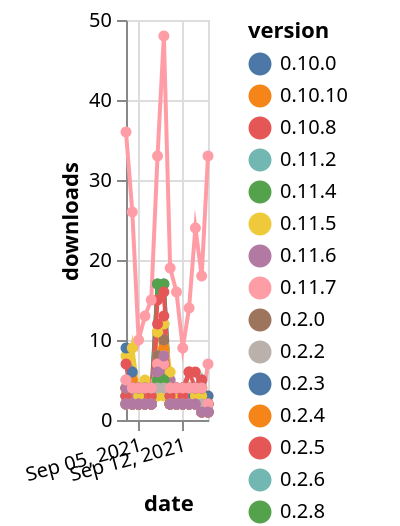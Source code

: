 {"$schema": "https://vega.github.io/schema/vega-lite/v5.json", "description": "A simple bar chart with embedded data.", "data": {"values": [{"date": "2021-09-03", "total": 3088, "delta": 2, "version": "0.2.0"}, {"date": "2021-09-04", "total": 3090, "delta": 2, "version": "0.2.0"}, {"date": "2021-09-05", "total": 3092, "delta": 2, "version": "0.2.0"}, {"date": "2021-09-06", "total": 3094, "delta": 2, "version": "0.2.0"}, {"date": "2021-09-07", "total": 3096, "delta": 2, "version": "0.2.0"}, {"date": "2021-09-08", "total": 3100, "delta": 4, "version": "0.2.0"}, {"date": "2021-09-09", "total": 3104, "delta": 4, "version": "0.2.0"}, {"date": "2021-09-10", "total": 3106, "delta": 2, "version": "0.2.0"}, {"date": "2021-09-11", "total": 3108, "delta": 2, "version": "0.2.0"}, {"date": "2021-09-12", "total": 3110, "delta": 2, "version": "0.2.0"}, {"date": "2021-09-13", "total": 3112, "delta": 2, "version": "0.2.0"}, {"date": "2021-09-14", "total": 3114, "delta": 2, "version": "0.2.0"}, {"date": "2021-09-15", "total": 3116, "delta": 2, "version": "0.2.0"}, {"date": "2021-09-16", "total": 3117, "delta": 1, "version": "0.2.0"}, {"date": "2021-09-03", "total": 4144, "delta": 8, "version": "0.20.0"}, {"date": "2021-09-04", "total": 4148, "delta": 4, "version": "0.20.0"}, {"date": "2021-09-05", "total": 4150, "delta": 2, "version": "0.20.0"}, {"date": "2021-09-06", "total": 4152, "delta": 2, "version": "0.20.0"}, {"date": "2021-09-07", "total": 4154, "delta": 2, "version": "0.20.0"}, {"date": "2021-09-08", "total": 4161, "delta": 7, "version": "0.20.0"}, {"date": "2021-09-09", "total": 4170, "delta": 9, "version": "0.20.0"}, {"date": "2021-09-10", "total": 4173, "delta": 3, "version": "0.20.0"}, {"date": "2021-09-11", "total": 4175, "delta": 2, "version": "0.20.0"}, {"date": "2021-09-12", "total": 4177, "delta": 2, "version": "0.20.0"}, {"date": "2021-09-13", "total": 4179, "delta": 2, "version": "0.20.0"}, {"date": "2021-09-14", "total": 4181, "delta": 2, "version": "0.20.0"}, {"date": "2021-09-15", "total": 4182, "delta": 1, "version": "0.20.0"}, {"date": "2021-09-16", "total": 4183, "delta": 1, "version": "0.20.0"}, {"date": "2021-09-03", "total": 946, "delta": 2, "version": "0.20.3"}, {"date": "2021-09-04", "total": 948, "delta": 2, "version": "0.20.3"}, {"date": "2021-09-05", "total": 950, "delta": 2, "version": "0.20.3"}, {"date": "2021-09-06", "total": 952, "delta": 2, "version": "0.20.3"}, {"date": "2021-09-07", "total": 954, "delta": 2, "version": "0.20.3"}, {"date": "2021-09-08", "total": 958, "delta": 4, "version": "0.20.3"}, {"date": "2021-09-09", "total": 964, "delta": 6, "version": "0.20.3"}, {"date": "2021-09-10", "total": 966, "delta": 2, "version": "0.20.3"}, {"date": "2021-09-11", "total": 968, "delta": 2, "version": "0.20.3"}, {"date": "2021-09-12", "total": 970, "delta": 2, "version": "0.20.3"}, {"date": "2021-09-13", "total": 972, "delta": 2, "version": "0.20.3"}, {"date": "2021-09-14", "total": 974, "delta": 2, "version": "0.20.3"}, {"date": "2021-09-15", "total": 975, "delta": 1, "version": "0.20.3"}, {"date": "2021-09-16", "total": 976, "delta": 1, "version": "0.20.3"}, {"date": "2021-09-03", "total": 5260, "delta": 4, "version": "0.4.0"}, {"date": "2021-09-04", "total": 5264, "delta": 4, "version": "0.4.0"}, {"date": "2021-09-05", "total": 5268, "delta": 4, "version": "0.4.0"}, {"date": "2021-09-06", "total": 5272, "delta": 4, "version": "0.4.0"}, {"date": "2021-09-07", "total": 5276, "delta": 4, "version": "0.4.0"}, {"date": "2021-09-08", "total": 5281, "delta": 5, "version": "0.4.0"}, {"date": "2021-09-09", "total": 5286, "delta": 5, "version": "0.4.0"}, {"date": "2021-09-10", "total": 5290, "delta": 4, "version": "0.4.0"}, {"date": "2021-09-11", "total": 5294, "delta": 4, "version": "0.4.0"}, {"date": "2021-09-12", "total": 5298, "delta": 4, "version": "0.4.0"}, {"date": "2021-09-13", "total": 5302, "delta": 4, "version": "0.4.0"}, {"date": "2021-09-14", "total": 5306, "delta": 4, "version": "0.4.0"}, {"date": "2021-09-15", "total": 5310, "delta": 4, "version": "0.4.0"}, {"date": "2021-09-16", "total": 5312, "delta": 2, "version": "0.4.0"}, {"date": "2021-09-03", "total": 3954, "delta": 2, "version": "0.2.3"}, {"date": "2021-09-04", "total": 3956, "delta": 2, "version": "0.2.3"}, {"date": "2021-09-05", "total": 3958, "delta": 2, "version": "0.2.3"}, {"date": "2021-09-06", "total": 3960, "delta": 2, "version": "0.2.3"}, {"date": "2021-09-07", "total": 3962, "delta": 2, "version": "0.2.3"}, {"date": "2021-09-08", "total": 3967, "delta": 5, "version": "0.2.3"}, {"date": "2021-09-09", "total": 3972, "delta": 5, "version": "0.2.3"}, {"date": "2021-09-10", "total": 3974, "delta": 2, "version": "0.2.3"}, {"date": "2021-09-11", "total": 3976, "delta": 2, "version": "0.2.3"}, {"date": "2021-09-12", "total": 3978, "delta": 2, "version": "0.2.3"}, {"date": "2021-09-13", "total": 3980, "delta": 2, "version": "0.2.3"}, {"date": "2021-09-14", "total": 3982, "delta": 2, "version": "0.2.3"}, {"date": "2021-09-15", "total": 3984, "delta": 2, "version": "0.2.3"}, {"date": "2021-09-16", "total": 3985, "delta": 1, "version": "0.2.3"}, {"date": "2021-09-03", "total": 2808, "delta": 3, "version": "0.11.6"}, {"date": "2021-09-04", "total": 2811, "delta": 3, "version": "0.11.6"}, {"date": "2021-09-05", "total": 2813, "delta": 2, "version": "0.11.6"}, {"date": "2021-09-06", "total": 2815, "delta": 2, "version": "0.11.6"}, {"date": "2021-09-07", "total": 2817, "delta": 2, "version": "0.11.6"}, {"date": "2021-09-08", "total": 2823, "delta": 6, "version": "0.11.6"}, {"date": "2021-09-09", "total": 2828, "delta": 5, "version": "0.11.6"}, {"date": "2021-09-10", "total": 2833, "delta": 5, "version": "0.11.6"}, {"date": "2021-09-11", "total": 2835, "delta": 2, "version": "0.11.6"}, {"date": "2021-09-12", "total": 2837, "delta": 2, "version": "0.11.6"}, {"date": "2021-09-13", "total": 2839, "delta": 2, "version": "0.11.6"}, {"date": "2021-09-14", "total": 2843, "delta": 4, "version": "0.11.6"}, {"date": "2021-09-15", "total": 2845, "delta": 2, "version": "0.11.6"}, {"date": "2021-09-16", "total": 2846, "delta": 1, "version": "0.11.6"}, {"date": "2021-09-03", "total": 1586, "delta": 4, "version": "0.30.8"}, {"date": "2021-09-04", "total": 1591, "delta": 5, "version": "0.30.8"}, {"date": "2021-09-05", "total": 1594, "delta": 3, "version": "0.30.8"}, {"date": "2021-09-06", "total": 1598, "delta": 4, "version": "0.30.8"}, {"date": "2021-09-07", "total": 1601, "delta": 3, "version": "0.30.8"}, {"date": "2021-09-08", "total": 1612, "delta": 11, "version": "0.30.8"}, {"date": "2021-09-09", "total": 1621, "delta": 9, "version": "0.30.8"}, {"date": "2021-09-10", "total": 1625, "delta": 4, "version": "0.30.8"}, {"date": "2021-09-11", "total": 1628, "delta": 3, "version": "0.30.8"}, {"date": "2021-09-12", "total": 1631, "delta": 3, "version": "0.30.8"}, {"date": "2021-09-13", "total": 1633, "delta": 2, "version": "0.30.8"}, {"date": "2021-09-14", "total": 1636, "delta": 3, "version": "0.30.8"}, {"date": "2021-09-15", "total": 1639, "delta": 3, "version": "0.30.8"}, {"date": "2021-09-16", "total": 1642, "delta": 3, "version": "0.30.8"}, {"date": "2021-09-03", "total": 3193, "delta": 2, "version": "0.11.4"}, {"date": "2021-09-04", "total": 3195, "delta": 2, "version": "0.11.4"}, {"date": "2021-09-05", "total": 3197, "delta": 2, "version": "0.11.4"}, {"date": "2021-09-06", "total": 3199, "delta": 2, "version": "0.11.4"}, {"date": "2021-09-07", "total": 3201, "delta": 2, "version": "0.11.4"}, {"date": "2021-09-08", "total": 3206, "delta": 5, "version": "0.11.4"}, {"date": "2021-09-09", "total": 3211, "delta": 5, "version": "0.11.4"}, {"date": "2021-09-10", "total": 3213, "delta": 2, "version": "0.11.4"}, {"date": "2021-09-11", "total": 3215, "delta": 2, "version": "0.11.4"}, {"date": "2021-09-12", "total": 3217, "delta": 2, "version": "0.11.4"}, {"date": "2021-09-13", "total": 3219, "delta": 2, "version": "0.11.4"}, {"date": "2021-09-14", "total": 3221, "delta": 2, "version": "0.11.4"}, {"date": "2021-09-15", "total": 3223, "delta": 2, "version": "0.11.4"}, {"date": "2021-09-16", "total": 3224, "delta": 1, "version": "0.11.4"}, {"date": "2021-09-03", "total": 3620, "delta": 2, "version": "0.2.4"}, {"date": "2021-09-04", "total": 3622, "delta": 2, "version": "0.2.4"}, {"date": "2021-09-05", "total": 3624, "delta": 2, "version": "0.2.4"}, {"date": "2021-09-06", "total": 3626, "delta": 2, "version": "0.2.4"}, {"date": "2021-09-07", "total": 3628, "delta": 2, "version": "0.2.4"}, {"date": "2021-09-08", "total": 3633, "delta": 5, "version": "0.2.4"}, {"date": "2021-09-09", "total": 3638, "delta": 5, "version": "0.2.4"}, {"date": "2021-09-10", "total": 3640, "delta": 2, "version": "0.2.4"}, {"date": "2021-09-11", "total": 3642, "delta": 2, "version": "0.2.4"}, {"date": "2021-09-12", "total": 3644, "delta": 2, "version": "0.2.4"}, {"date": "2021-09-13", "total": 3646, "delta": 2, "version": "0.2.4"}, {"date": "2021-09-14", "total": 3648, "delta": 2, "version": "0.2.4"}, {"date": "2021-09-15", "total": 3650, "delta": 2, "version": "0.2.4"}, {"date": "2021-09-16", "total": 3651, "delta": 1, "version": "0.2.4"}, {"date": "2021-09-03", "total": 988, "delta": 2, "version": "0.30.2"}, {"date": "2021-09-04", "total": 990, "delta": 2, "version": "0.30.2"}, {"date": "2021-09-05", "total": 992, "delta": 2, "version": "0.30.2"}, {"date": "2021-09-06", "total": 994, "delta": 2, "version": "0.30.2"}, {"date": "2021-09-07", "total": 996, "delta": 2, "version": "0.30.2"}, {"date": "2021-09-08", "total": 1004, "delta": 8, "version": "0.30.2"}, {"date": "2021-09-09", "total": 1010, "delta": 6, "version": "0.30.2"}, {"date": "2021-09-10", "total": 1013, "delta": 3, "version": "0.30.2"}, {"date": "2021-09-11", "total": 1015, "delta": 2, "version": "0.30.2"}, {"date": "2021-09-12", "total": 1018, "delta": 3, "version": "0.30.2"}, {"date": "2021-09-13", "total": 1020, "delta": 2, "version": "0.30.2"}, {"date": "2021-09-14", "total": 1022, "delta": 2, "version": "0.30.2"}, {"date": "2021-09-15", "total": 1024, "delta": 2, "version": "0.30.2"}, {"date": "2021-09-16", "total": 1025, "delta": 1, "version": "0.30.2"}, {"date": "2021-09-03", "total": 1841, "delta": 3, "version": "0.30.4"}, {"date": "2021-09-04", "total": 1843, "delta": 2, "version": "0.30.4"}, {"date": "2021-09-05", "total": 1846, "delta": 3, "version": "0.30.4"}, {"date": "2021-09-06", "total": 1850, "delta": 4, "version": "0.30.4"}, {"date": "2021-09-07", "total": 1853, "delta": 3, "version": "0.30.4"}, {"date": "2021-09-08", "total": 1861, "delta": 8, "version": "0.30.4"}, {"date": "2021-09-09", "total": 1869, "delta": 8, "version": "0.30.4"}, {"date": "2021-09-10", "total": 1871, "delta": 2, "version": "0.30.4"}, {"date": "2021-09-11", "total": 1873, "delta": 2, "version": "0.30.4"}, {"date": "2021-09-12", "total": 1875, "delta": 2, "version": "0.30.4"}, {"date": "2021-09-13", "total": 1877, "delta": 2, "version": "0.30.4"}, {"date": "2021-09-14", "total": 1879, "delta": 2, "version": "0.30.4"}, {"date": "2021-09-15", "total": 1881, "delta": 2, "version": "0.30.4"}, {"date": "2021-09-16", "total": 1882, "delta": 1, "version": "0.30.4"}, {"date": "2021-09-03", "total": 3824, "delta": 3, "version": "0.11.7"}, {"date": "2021-09-04", "total": 3828, "delta": 4, "version": "0.11.7"}, {"date": "2021-09-05", "total": 3830, "delta": 2, "version": "0.11.7"}, {"date": "2021-09-06", "total": 3832, "delta": 2, "version": "0.11.7"}, {"date": "2021-09-07", "total": 3835, "delta": 3, "version": "0.11.7"}, {"date": "2021-09-08", "total": 3842, "delta": 7, "version": "0.11.7"}, {"date": "2021-09-09", "total": 3850, "delta": 8, "version": "0.11.7"}, {"date": "2021-09-10", "total": 3854, "delta": 4, "version": "0.11.7"}, {"date": "2021-09-11", "total": 3857, "delta": 3, "version": "0.11.7"}, {"date": "2021-09-12", "total": 3859, "delta": 2, "version": "0.11.7"}, {"date": "2021-09-13", "total": 3861, "delta": 2, "version": "0.11.7"}, {"date": "2021-09-14", "total": 3865, "delta": 4, "version": "0.11.7"}, {"date": "2021-09-15", "total": 3867, "delta": 2, "version": "0.11.7"}, {"date": "2021-09-16", "total": 3874, "delta": 7, "version": "0.11.7"}, {"date": "2021-09-03", "total": 5099, "delta": 4, "version": "0.4.2"}, {"date": "2021-09-04", "total": 5103, "delta": 4, "version": "0.4.2"}, {"date": "2021-09-05", "total": 5107, "delta": 4, "version": "0.4.2"}, {"date": "2021-09-06", "total": 5111, "delta": 4, "version": "0.4.2"}, {"date": "2021-09-07", "total": 5115, "delta": 4, "version": "0.4.2"}, {"date": "2021-09-08", "total": 5120, "delta": 5, "version": "0.4.2"}, {"date": "2021-09-09", "total": 5125, "delta": 5, "version": "0.4.2"}, {"date": "2021-09-10", "total": 5129, "delta": 4, "version": "0.4.2"}, {"date": "2021-09-11", "total": 5133, "delta": 4, "version": "0.4.2"}, {"date": "2021-09-12", "total": 5137, "delta": 4, "version": "0.4.2"}, {"date": "2021-09-13", "total": 5141, "delta": 4, "version": "0.4.2"}, {"date": "2021-09-14", "total": 5145, "delta": 4, "version": "0.4.2"}, {"date": "2021-09-15", "total": 5149, "delta": 4, "version": "0.4.2"}, {"date": "2021-09-16", "total": 5151, "delta": 2, "version": "0.4.2"}, {"date": "2021-09-03", "total": 4041, "delta": 2, "version": "0.2.6"}, {"date": "2021-09-04", "total": 4043, "delta": 2, "version": "0.2.6"}, {"date": "2021-09-05", "total": 4045, "delta": 2, "version": "0.2.6"}, {"date": "2021-09-06", "total": 4047, "delta": 2, "version": "0.2.6"}, {"date": "2021-09-07", "total": 4049, "delta": 2, "version": "0.2.6"}, {"date": "2021-09-08", "total": 4054, "delta": 5, "version": "0.2.6"}, {"date": "2021-09-09", "total": 4059, "delta": 5, "version": "0.2.6"}, {"date": "2021-09-10", "total": 4061, "delta": 2, "version": "0.2.6"}, {"date": "2021-09-11", "total": 4063, "delta": 2, "version": "0.2.6"}, {"date": "2021-09-12", "total": 4065, "delta": 2, "version": "0.2.6"}, {"date": "2021-09-13", "total": 4067, "delta": 2, "version": "0.2.6"}, {"date": "2021-09-14", "total": 4069, "delta": 2, "version": "0.2.6"}, {"date": "2021-09-15", "total": 4071, "delta": 2, "version": "0.2.6"}, {"date": "2021-09-16", "total": 4072, "delta": 1, "version": "0.2.6"}, {"date": "2021-09-03", "total": 4790, "delta": 2, "version": "0.6.6a"}, {"date": "2021-09-04", "total": 4792, "delta": 2, "version": "0.6.6a"}, {"date": "2021-09-05", "total": 4794, "delta": 2, "version": "0.6.6a"}, {"date": "2021-09-06", "total": 4796, "delta": 2, "version": "0.6.6a"}, {"date": "2021-09-07", "total": 4798, "delta": 2, "version": "0.6.6a"}, {"date": "2021-09-08", "total": 4802, "delta": 4, "version": "0.6.6a"}, {"date": "2021-09-09", "total": 4807, "delta": 5, "version": "0.6.6a"}, {"date": "2021-09-10", "total": 4809, "delta": 2, "version": "0.6.6a"}, {"date": "2021-09-11", "total": 4811, "delta": 2, "version": "0.6.6a"}, {"date": "2021-09-12", "total": 4813, "delta": 2, "version": "0.6.6a"}, {"date": "2021-09-13", "total": 4815, "delta": 2, "version": "0.6.6a"}, {"date": "2021-09-14", "total": 4817, "delta": 2, "version": "0.6.6a"}, {"date": "2021-09-15", "total": 4818, "delta": 1, "version": "0.6.6a"}, {"date": "2021-09-16", "total": 4819, "delta": 1, "version": "0.6.6a"}, {"date": "2021-09-03", "total": 3038, "delta": 2, "version": "0.3.2"}, {"date": "2021-09-04", "total": 3040, "delta": 2, "version": "0.3.2"}, {"date": "2021-09-05", "total": 3042, "delta": 2, "version": "0.3.2"}, {"date": "2021-09-06", "total": 3044, "delta": 2, "version": "0.3.2"}, {"date": "2021-09-07", "total": 3046, "delta": 2, "version": "0.3.2"}, {"date": "2021-09-08", "total": 3049, "delta": 3, "version": "0.3.2"}, {"date": "2021-09-09", "total": 3052, "delta": 3, "version": "0.3.2"}, {"date": "2021-09-10", "total": 3054, "delta": 2, "version": "0.3.2"}, {"date": "2021-09-11", "total": 3056, "delta": 2, "version": "0.3.2"}, {"date": "2021-09-12", "total": 3058, "delta": 2, "version": "0.3.2"}, {"date": "2021-09-13", "total": 3060, "delta": 2, "version": "0.3.2"}, {"date": "2021-09-14", "total": 3062, "delta": 2, "version": "0.3.2"}, {"date": "2021-09-15", "total": 3064, "delta": 2, "version": "0.3.2"}, {"date": "2021-09-16", "total": 3065, "delta": 1, "version": "0.3.2"}, {"date": "2021-09-03", "total": 1386, "delta": 9, "version": "0.30.6"}, {"date": "2021-09-04", "total": 1392, "delta": 6, "version": "0.30.6"}, {"date": "2021-09-05", "total": 1395, "delta": 3, "version": "0.30.6"}, {"date": "2021-09-06", "total": 1398, "delta": 3, "version": "0.30.6"}, {"date": "2021-09-07", "total": 1401, "delta": 3, "version": "0.30.6"}, {"date": "2021-09-08", "total": 1418, "delta": 17, "version": "0.30.6"}, {"date": "2021-09-09", "total": 1435, "delta": 17, "version": "0.30.6"}, {"date": "2021-09-10", "total": 1438, "delta": 3, "version": "0.30.6"}, {"date": "2021-09-11", "total": 1441, "delta": 3, "version": "0.30.6"}, {"date": "2021-09-12", "total": 1444, "delta": 3, "version": "0.30.6"}, {"date": "2021-09-13", "total": 1447, "delta": 3, "version": "0.30.6"}, {"date": "2021-09-14", "total": 1450, "delta": 3, "version": "0.30.6"}, {"date": "2021-09-15", "total": 1453, "delta": 3, "version": "0.30.6"}, {"date": "2021-09-16", "total": 1456, "delta": 3, "version": "0.30.6"}, {"date": "2021-09-03", "total": 4562, "delta": 2, "version": "0.11.2"}, {"date": "2021-09-04", "total": 4564, "delta": 2, "version": "0.11.2"}, {"date": "2021-09-05", "total": 4566, "delta": 2, "version": "0.11.2"}, {"date": "2021-09-06", "total": 4568, "delta": 2, "version": "0.11.2"}, {"date": "2021-09-07", "total": 4570, "delta": 2, "version": "0.11.2"}, {"date": "2021-09-08", "total": 4575, "delta": 5, "version": "0.11.2"}, {"date": "2021-09-09", "total": 4580, "delta": 5, "version": "0.11.2"}, {"date": "2021-09-10", "total": 4582, "delta": 2, "version": "0.11.2"}, {"date": "2021-09-11", "total": 4584, "delta": 2, "version": "0.11.2"}, {"date": "2021-09-12", "total": 4586, "delta": 2, "version": "0.11.2"}, {"date": "2021-09-13", "total": 4588, "delta": 2, "version": "0.11.2"}, {"date": "2021-09-14", "total": 4590, "delta": 2, "version": "0.11.2"}, {"date": "2021-09-15", "total": 4592, "delta": 2, "version": "0.11.2"}, {"date": "2021-09-16", "total": 4593, "delta": 1, "version": "0.11.2"}, {"date": "2021-09-03", "total": 30547, "delta": 3, "version": "0.10.0"}, {"date": "2021-09-04", "total": 30549, "delta": 2, "version": "0.10.0"}, {"date": "2021-09-05", "total": 30551, "delta": 2, "version": "0.10.0"}, {"date": "2021-09-06", "total": 30553, "delta": 2, "version": "0.10.0"}, {"date": "2021-09-07", "total": 30555, "delta": 2, "version": "0.10.0"}, {"date": "2021-09-08", "total": 30561, "delta": 6, "version": "0.10.0"}, {"date": "2021-09-09", "total": 30573, "delta": 12, "version": "0.10.0"}, {"date": "2021-09-10", "total": 30576, "delta": 3, "version": "0.10.0"}, {"date": "2021-09-11", "total": 30579, "delta": 3, "version": "0.10.0"}, {"date": "2021-09-12", "total": 30582, "delta": 3, "version": "0.10.0"}, {"date": "2021-09-13", "total": 30585, "delta": 3, "version": "0.10.0"}, {"date": "2021-09-14", "total": 30589, "delta": 4, "version": "0.10.0"}, {"date": "2021-09-15", "total": 30594, "delta": 5, "version": "0.10.0"}, {"date": "2021-09-16", "total": 30596, "delta": 2, "version": "0.10.0"}, {"date": "2021-09-03", "total": 4609, "delta": 2, "version": "0.3.0"}, {"date": "2021-09-04", "total": 4611, "delta": 2, "version": "0.3.0"}, {"date": "2021-09-05", "total": 4613, "delta": 2, "version": "0.3.0"}, {"date": "2021-09-06", "total": 4615, "delta": 2, "version": "0.3.0"}, {"date": "2021-09-07", "total": 4617, "delta": 2, "version": "0.3.0"}, {"date": "2021-09-08", "total": 4622, "delta": 5, "version": "0.3.0"}, {"date": "2021-09-09", "total": 4627, "delta": 5, "version": "0.3.0"}, {"date": "2021-09-10", "total": 4629, "delta": 2, "version": "0.3.0"}, {"date": "2021-09-11", "total": 4631, "delta": 2, "version": "0.3.0"}, {"date": "2021-09-12", "total": 4633, "delta": 2, "version": "0.3.0"}, {"date": "2021-09-13", "total": 4635, "delta": 2, "version": "0.3.0"}, {"date": "2021-09-14", "total": 4637, "delta": 2, "version": "0.3.0"}, {"date": "2021-09-15", "total": 4639, "delta": 2, "version": "0.3.0"}, {"date": "2021-09-16", "total": 4640, "delta": 1, "version": "0.3.0"}, {"date": "2021-09-03", "total": 5025, "delta": 2, "version": "0.5.3"}, {"date": "2021-09-04", "total": 5027, "delta": 2, "version": "0.5.3"}, {"date": "2021-09-05", "total": 5029, "delta": 2, "version": "0.5.3"}, {"date": "2021-09-06", "total": 5031, "delta": 2, "version": "0.5.3"}, {"date": "2021-09-07", "total": 5033, "delta": 2, "version": "0.5.3"}, {"date": "2021-09-08", "total": 5038, "delta": 5, "version": "0.5.3"}, {"date": "2021-09-09", "total": 5043, "delta": 5, "version": "0.5.3"}, {"date": "2021-09-10", "total": 5045, "delta": 2, "version": "0.5.3"}, {"date": "2021-09-11", "total": 5047, "delta": 2, "version": "0.5.3"}, {"date": "2021-09-12", "total": 5049, "delta": 2, "version": "0.5.3"}, {"date": "2021-09-13", "total": 5051, "delta": 2, "version": "0.5.3"}, {"date": "2021-09-14", "total": 5053, "delta": 2, "version": "0.5.3"}, {"date": "2021-09-15", "total": 5055, "delta": 2, "version": "0.5.3"}, {"date": "2021-09-16", "total": 5056, "delta": 1, "version": "0.5.3"}, {"date": "2021-09-03", "total": 4244, "delta": 2, "version": "0.2.8"}, {"date": "2021-09-04", "total": 4246, "delta": 2, "version": "0.2.8"}, {"date": "2021-09-05", "total": 4248, "delta": 2, "version": "0.2.8"}, {"date": "2021-09-06", "total": 4250, "delta": 2, "version": "0.2.8"}, {"date": "2021-09-07", "total": 4252, "delta": 2, "version": "0.2.8"}, {"date": "2021-09-08", "total": 4257, "delta": 5, "version": "0.2.8"}, {"date": "2021-09-09", "total": 4262, "delta": 5, "version": "0.2.8"}, {"date": "2021-09-10", "total": 4264, "delta": 2, "version": "0.2.8"}, {"date": "2021-09-11", "total": 4266, "delta": 2, "version": "0.2.8"}, {"date": "2021-09-12", "total": 4268, "delta": 2, "version": "0.2.8"}, {"date": "2021-09-13", "total": 4270, "delta": 2, "version": "0.2.8"}, {"date": "2021-09-14", "total": 4272, "delta": 2, "version": "0.2.8"}, {"date": "2021-09-15", "total": 4274, "delta": 2, "version": "0.2.8"}, {"date": "2021-09-16", "total": 4275, "delta": 1, "version": "0.2.8"}, {"date": "2021-09-03", "total": 1408, "delta": 2, "version": "0.30.1"}, {"date": "2021-09-04", "total": 1411, "delta": 3, "version": "0.30.1"}, {"date": "2021-09-05", "total": 1413, "delta": 2, "version": "0.30.1"}, {"date": "2021-09-06", "total": 1416, "delta": 3, "version": "0.30.1"}, {"date": "2021-09-07", "total": 1419, "delta": 3, "version": "0.30.1"}, {"date": "2021-09-08", "total": 1425, "delta": 6, "version": "0.30.1"}, {"date": "2021-09-09", "total": 1431, "delta": 6, "version": "0.30.1"}, {"date": "2021-09-10", "total": 1433, "delta": 2, "version": "0.30.1"}, {"date": "2021-09-11", "total": 1435, "delta": 2, "version": "0.30.1"}, {"date": "2021-09-12", "total": 1437, "delta": 2, "version": "0.30.1"}, {"date": "2021-09-13", "total": 1439, "delta": 2, "version": "0.30.1"}, {"date": "2021-09-14", "total": 1441, "delta": 2, "version": "0.30.1"}, {"date": "2021-09-15", "total": 1443, "delta": 2, "version": "0.30.1"}, {"date": "2021-09-16", "total": 1444, "delta": 1, "version": "0.30.1"}, {"date": "2021-09-03", "total": 4783, "delta": 2, "version": "0.8.0"}, {"date": "2021-09-04", "total": 4785, "delta": 2, "version": "0.8.0"}, {"date": "2021-09-05", "total": 4787, "delta": 2, "version": "0.8.0"}, {"date": "2021-09-06", "total": 4789, "delta": 2, "version": "0.8.0"}, {"date": "2021-09-07", "total": 4791, "delta": 2, "version": "0.8.0"}, {"date": "2021-09-08", "total": 4796, "delta": 5, "version": "0.8.0"}, {"date": "2021-09-09", "total": 4801, "delta": 5, "version": "0.8.0"}, {"date": "2021-09-10", "total": 4803, "delta": 2, "version": "0.8.0"}, {"date": "2021-09-11", "total": 4805, "delta": 2, "version": "0.8.0"}, {"date": "2021-09-12", "total": 4807, "delta": 2, "version": "0.8.0"}, {"date": "2021-09-13", "total": 4809, "delta": 2, "version": "0.8.0"}, {"date": "2021-09-14", "total": 4811, "delta": 2, "version": "0.8.0"}, {"date": "2021-09-15", "total": 4813, "delta": 2, "version": "0.8.0"}, {"date": "2021-09-16", "total": 4814, "delta": 1, "version": "0.8.0"}, {"date": "2021-09-03", "total": 1041, "delta": 2, "version": "0.20.6"}, {"date": "2021-09-04", "total": 1043, "delta": 2, "version": "0.20.6"}, {"date": "2021-09-05", "total": 1045, "delta": 2, "version": "0.20.6"}, {"date": "2021-09-06", "total": 1047, "delta": 2, "version": "0.20.6"}, {"date": "2021-09-07", "total": 1049, "delta": 2, "version": "0.20.6"}, {"date": "2021-09-08", "total": 1054, "delta": 5, "version": "0.20.6"}, {"date": "2021-09-09", "total": 1061, "delta": 7, "version": "0.20.6"}, {"date": "2021-09-10", "total": 1063, "delta": 2, "version": "0.20.6"}, {"date": "2021-09-11", "total": 1065, "delta": 2, "version": "0.20.6"}, {"date": "2021-09-12", "total": 1067, "delta": 2, "version": "0.20.6"}, {"date": "2021-09-13", "total": 1069, "delta": 2, "version": "0.20.6"}, {"date": "2021-09-14", "total": 1071, "delta": 2, "version": "0.20.6"}, {"date": "2021-09-15", "total": 1072, "delta": 1, "version": "0.20.6"}, {"date": "2021-09-16", "total": 1073, "delta": 1, "version": "0.20.6"}, {"date": "2021-09-03", "total": 1192, "delta": 2, "version": "0.20.7"}, {"date": "2021-09-04", "total": 1194, "delta": 2, "version": "0.20.7"}, {"date": "2021-09-05", "total": 1196, "delta": 2, "version": "0.20.7"}, {"date": "2021-09-06", "total": 1198, "delta": 2, "version": "0.20.7"}, {"date": "2021-09-07", "total": 1200, "delta": 2, "version": "0.20.7"}, {"date": "2021-09-08", "total": 1205, "delta": 5, "version": "0.20.7"}, {"date": "2021-09-09", "total": 1212, "delta": 7, "version": "0.20.7"}, {"date": "2021-09-10", "total": 1214, "delta": 2, "version": "0.20.7"}, {"date": "2021-09-11", "total": 1216, "delta": 2, "version": "0.20.7"}, {"date": "2021-09-12", "total": 1218, "delta": 2, "version": "0.20.7"}, {"date": "2021-09-13", "total": 1220, "delta": 2, "version": "0.20.7"}, {"date": "2021-09-14", "total": 1222, "delta": 2, "version": "0.20.7"}, {"date": "2021-09-15", "total": 1223, "delta": 1, "version": "0.20.7"}, {"date": "2021-09-16", "total": 1224, "delta": 1, "version": "0.20.7"}, {"date": "2021-09-03", "total": 2482, "delta": 5, "version": "0.20.9"}, {"date": "2021-09-04", "total": 2484, "delta": 2, "version": "0.20.9"}, {"date": "2021-09-05", "total": 2486, "delta": 2, "version": "0.20.9"}, {"date": "2021-09-06", "total": 2488, "delta": 2, "version": "0.20.9"}, {"date": "2021-09-07", "total": 2490, "delta": 2, "version": "0.20.9"}, {"date": "2021-09-08", "total": 2495, "delta": 5, "version": "0.20.9"}, {"date": "2021-09-09", "total": 2502, "delta": 7, "version": "0.20.9"}, {"date": "2021-09-10", "total": 2504, "delta": 2, "version": "0.20.9"}, {"date": "2021-09-11", "total": 2506, "delta": 2, "version": "0.20.9"}, {"date": "2021-09-12", "total": 2508, "delta": 2, "version": "0.20.9"}, {"date": "2021-09-13", "total": 2510, "delta": 2, "version": "0.20.9"}, {"date": "2021-09-14", "total": 2512, "delta": 2, "version": "0.20.9"}, {"date": "2021-09-15", "total": 2517, "delta": 5, "version": "0.20.9"}, {"date": "2021-09-16", "total": 2518, "delta": 1, "version": "0.20.9"}, {"date": "2021-09-03", "total": 13415, "delta": 2, "version": "0.8.4"}, {"date": "2021-09-04", "total": 13417, "delta": 2, "version": "0.8.4"}, {"date": "2021-09-05", "total": 13419, "delta": 2, "version": "0.8.4"}, {"date": "2021-09-06", "total": 13421, "delta": 2, "version": "0.8.4"}, {"date": "2021-09-07", "total": 13423, "delta": 2, "version": "0.8.4"}, {"date": "2021-09-08", "total": 13440, "delta": 17, "version": "0.8.4"}, {"date": "2021-09-09", "total": 13457, "delta": 17, "version": "0.8.4"}, {"date": "2021-09-10", "total": 13459, "delta": 2, "version": "0.8.4"}, {"date": "2021-09-11", "total": 13462, "delta": 3, "version": "0.8.4"}, {"date": "2021-09-12", "total": 13464, "delta": 2, "version": "0.8.4"}, {"date": "2021-09-13", "total": 13466, "delta": 2, "version": "0.8.4"}, {"date": "2021-09-14", "total": 13470, "delta": 4, "version": "0.8.4"}, {"date": "2021-09-15", "total": 13472, "delta": 2, "version": "0.8.4"}, {"date": "2021-09-16", "total": 13474, "delta": 2, "version": "0.8.4"}, {"date": "2021-09-03", "total": 6210, "delta": 2, "version": "0.5.5"}, {"date": "2021-09-04", "total": 6212, "delta": 2, "version": "0.5.5"}, {"date": "2021-09-05", "total": 6214, "delta": 2, "version": "0.5.5"}, {"date": "2021-09-06", "total": 6216, "delta": 2, "version": "0.5.5"}, {"date": "2021-09-07", "total": 6218, "delta": 2, "version": "0.5.5"}, {"date": "2021-09-08", "total": 6223, "delta": 5, "version": "0.5.5"}, {"date": "2021-09-09", "total": 6228, "delta": 5, "version": "0.5.5"}, {"date": "2021-09-10", "total": 6230, "delta": 2, "version": "0.5.5"}, {"date": "2021-09-11", "total": 6232, "delta": 2, "version": "0.5.5"}, {"date": "2021-09-12", "total": 6234, "delta": 2, "version": "0.5.5"}, {"date": "2021-09-13", "total": 6236, "delta": 2, "version": "0.5.5"}, {"date": "2021-09-14", "total": 6238, "delta": 2, "version": "0.5.5"}, {"date": "2021-09-15", "total": 6240, "delta": 2, "version": "0.5.5"}, {"date": "2021-09-16", "total": 6241, "delta": 1, "version": "0.5.5"}, {"date": "2021-09-03", "total": 1916, "delta": 2, "version": "0.20.4"}, {"date": "2021-09-04", "total": 1918, "delta": 2, "version": "0.20.4"}, {"date": "2021-09-05", "total": 1920, "delta": 2, "version": "0.20.4"}, {"date": "2021-09-06", "total": 1922, "delta": 2, "version": "0.20.4"}, {"date": "2021-09-07", "total": 1924, "delta": 2, "version": "0.20.4"}, {"date": "2021-09-08", "total": 1932, "delta": 8, "version": "0.20.4"}, {"date": "2021-09-09", "total": 1942, "delta": 10, "version": "0.20.4"}, {"date": "2021-09-10", "total": 1944, "delta": 2, "version": "0.20.4"}, {"date": "2021-09-11", "total": 1946, "delta": 2, "version": "0.20.4"}, {"date": "2021-09-12", "total": 1948, "delta": 2, "version": "0.20.4"}, {"date": "2021-09-13", "total": 1950, "delta": 2, "version": "0.20.4"}, {"date": "2021-09-14", "total": 1952, "delta": 2, "version": "0.20.4"}, {"date": "2021-09-15", "total": 1953, "delta": 1, "version": "0.20.4"}, {"date": "2021-09-16", "total": 1954, "delta": 1, "version": "0.20.4"}, {"date": "2021-09-03", "total": 2664, "delta": 2, "version": "0.10.10"}, {"date": "2021-09-04", "total": 2666, "delta": 2, "version": "0.10.10"}, {"date": "2021-09-05", "total": 2668, "delta": 2, "version": "0.10.10"}, {"date": "2021-09-06", "total": 2670, "delta": 2, "version": "0.10.10"}, {"date": "2021-09-07", "total": 2672, "delta": 2, "version": "0.10.10"}, {"date": "2021-09-08", "total": 2677, "delta": 5, "version": "0.10.10"}, {"date": "2021-09-09", "total": 2682, "delta": 5, "version": "0.10.10"}, {"date": "2021-09-10", "total": 2684, "delta": 2, "version": "0.10.10"}, {"date": "2021-09-11", "total": 2686, "delta": 2, "version": "0.10.10"}, {"date": "2021-09-12", "total": 2688, "delta": 2, "version": "0.10.10"}, {"date": "2021-09-13", "total": 2690, "delta": 2, "version": "0.10.10"}, {"date": "2021-09-14", "total": 2692, "delta": 2, "version": "0.10.10"}, {"date": "2021-09-15", "total": 2694, "delta": 2, "version": "0.10.10"}, {"date": "2021-09-16", "total": 2695, "delta": 1, "version": "0.10.10"}, {"date": "2021-09-03", "total": 3754, "delta": 2, "version": "0.6.5"}, {"date": "2021-09-04", "total": 3756, "delta": 2, "version": "0.6.5"}, {"date": "2021-09-05", "total": 3758, "delta": 2, "version": "0.6.5"}, {"date": "2021-09-06", "total": 3760, "delta": 2, "version": "0.6.5"}, {"date": "2021-09-07", "total": 3762, "delta": 2, "version": "0.6.5"}, {"date": "2021-09-08", "total": 3767, "delta": 5, "version": "0.6.5"}, {"date": "2021-09-09", "total": 3772, "delta": 5, "version": "0.6.5"}, {"date": "2021-09-10", "total": 3774, "delta": 2, "version": "0.6.5"}, {"date": "2021-09-11", "total": 3776, "delta": 2, "version": "0.6.5"}, {"date": "2021-09-12", "total": 3778, "delta": 2, "version": "0.6.5"}, {"date": "2021-09-13", "total": 3780, "delta": 2, "version": "0.6.5"}, {"date": "2021-09-14", "total": 3782, "delta": 2, "version": "0.6.5"}, {"date": "2021-09-15", "total": 3784, "delta": 2, "version": "0.6.5"}, {"date": "2021-09-16", "total": 3785, "delta": 1, "version": "0.6.5"}, {"date": "2021-09-03", "total": 1011, "delta": 2, "version": "0.20.8"}, {"date": "2021-09-04", "total": 1013, "delta": 2, "version": "0.20.8"}, {"date": "2021-09-05", "total": 1015, "delta": 2, "version": "0.20.8"}, {"date": "2021-09-06", "total": 1017, "delta": 2, "version": "0.20.8"}, {"date": "2021-09-07", "total": 1019, "delta": 2, "version": "0.20.8"}, {"date": "2021-09-08", "total": 1024, "delta": 5, "version": "0.20.8"}, {"date": "2021-09-09", "total": 1031, "delta": 7, "version": "0.20.8"}, {"date": "2021-09-10", "total": 1033, "delta": 2, "version": "0.20.8"}, {"date": "2021-09-11", "total": 1035, "delta": 2, "version": "0.20.8"}, {"date": "2021-09-12", "total": 1037, "delta": 2, "version": "0.20.8"}, {"date": "2021-09-13", "total": 1039, "delta": 2, "version": "0.20.8"}, {"date": "2021-09-14", "total": 1041, "delta": 2, "version": "0.20.8"}, {"date": "2021-09-15", "total": 1042, "delta": 1, "version": "0.20.8"}, {"date": "2021-09-16", "total": 1043, "delta": 1, "version": "0.20.8"}, {"date": "2021-09-03", "total": 5180, "delta": 2, "version": "0.2.5"}, {"date": "2021-09-04", "total": 5182, "delta": 2, "version": "0.2.5"}, {"date": "2021-09-05", "total": 5184, "delta": 2, "version": "0.2.5"}, {"date": "2021-09-06", "total": 5186, "delta": 2, "version": "0.2.5"}, {"date": "2021-09-07", "total": 5188, "delta": 2, "version": "0.2.5"}, {"date": "2021-09-08", "total": 5193, "delta": 5, "version": "0.2.5"}, {"date": "2021-09-09", "total": 5198, "delta": 5, "version": "0.2.5"}, {"date": "2021-09-10", "total": 5200, "delta": 2, "version": "0.2.5"}, {"date": "2021-09-11", "total": 5202, "delta": 2, "version": "0.2.5"}, {"date": "2021-09-12", "total": 5204, "delta": 2, "version": "0.2.5"}, {"date": "2021-09-13", "total": 5206, "delta": 2, "version": "0.2.5"}, {"date": "2021-09-14", "total": 5208, "delta": 2, "version": "0.2.5"}, {"date": "2021-09-15", "total": 5210, "delta": 2, "version": "0.2.5"}, {"date": "2021-09-16", "total": 5211, "delta": 1, "version": "0.2.5"}, {"date": "2021-09-03", "total": 1022, "delta": 2, "version": "0.20.5"}, {"date": "2021-09-04", "total": 1024, "delta": 2, "version": "0.20.5"}, {"date": "2021-09-05", "total": 1026, "delta": 2, "version": "0.20.5"}, {"date": "2021-09-06", "total": 1028, "delta": 2, "version": "0.20.5"}, {"date": "2021-09-07", "total": 1030, "delta": 2, "version": "0.20.5"}, {"date": "2021-09-08", "total": 1035, "delta": 5, "version": "0.20.5"}, {"date": "2021-09-09", "total": 1042, "delta": 7, "version": "0.20.5"}, {"date": "2021-09-10", "total": 1044, "delta": 2, "version": "0.20.5"}, {"date": "2021-09-11", "total": 1046, "delta": 2, "version": "0.20.5"}, {"date": "2021-09-12", "total": 1048, "delta": 2, "version": "0.20.5"}, {"date": "2021-09-13", "total": 1050, "delta": 2, "version": "0.20.5"}, {"date": "2021-09-14", "total": 1052, "delta": 2, "version": "0.20.5"}, {"date": "2021-09-15", "total": 1053, "delta": 1, "version": "0.20.5"}, {"date": "2021-09-16", "total": 1054, "delta": 1, "version": "0.20.5"}, {"date": "2021-09-03", "total": 11690, "delta": 3, "version": "0.7.2"}, {"date": "2021-09-04", "total": 11692, "delta": 2, "version": "0.7.2"}, {"date": "2021-09-05", "total": 11694, "delta": 2, "version": "0.7.2"}, {"date": "2021-09-06", "total": 11697, "delta": 3, "version": "0.7.2"}, {"date": "2021-09-07", "total": 11699, "delta": 2, "version": "0.7.2"}, {"date": "2021-09-08", "total": 11714, "delta": 15, "version": "0.7.2"}, {"date": "2021-09-09", "total": 11730, "delta": 16, "version": "0.7.2"}, {"date": "2021-09-10", "total": 11732, "delta": 2, "version": "0.7.2"}, {"date": "2021-09-11", "total": 11734, "delta": 2, "version": "0.7.2"}, {"date": "2021-09-12", "total": 11736, "delta": 2, "version": "0.7.2"}, {"date": "2021-09-13", "total": 11738, "delta": 2, "version": "0.7.2"}, {"date": "2021-09-14", "total": 11740, "delta": 2, "version": "0.7.2"}, {"date": "2021-09-15", "total": 11742, "delta": 2, "version": "0.7.2"}, {"date": "2021-09-16", "total": 11743, "delta": 1, "version": "0.7.2"}, {"date": "2021-09-03", "total": 13340, "delta": 4, "version": "0.11.5"}, {"date": "2021-09-04", "total": 13349, "delta": 9, "version": "0.11.5"}, {"date": "2021-09-05", "total": 13352, "delta": 3, "version": "0.11.5"}, {"date": "2021-09-06", "total": 13357, "delta": 5, "version": "0.11.5"}, {"date": "2021-09-07", "total": 13360, "delta": 3, "version": "0.11.5"}, {"date": "2021-09-08", "total": 13371, "delta": 11, "version": "0.11.5"}, {"date": "2021-09-09", "total": 13383, "delta": 12, "version": "0.11.5"}, {"date": "2021-09-10", "total": 13389, "delta": 6, "version": "0.11.5"}, {"date": "2021-09-11", "total": 13392, "delta": 3, "version": "0.11.5"}, {"date": "2021-09-12", "total": 13395, "delta": 3, "version": "0.11.5"}, {"date": "2021-09-13", "total": 13399, "delta": 4, "version": "0.11.5"}, {"date": "2021-09-14", "total": 13402, "delta": 3, "version": "0.11.5"}, {"date": "2021-09-15", "total": 13405, "delta": 3, "version": "0.11.5"}, {"date": "2021-09-16", "total": 13407, "delta": 2, "version": "0.11.5"}, {"date": "2021-09-03", "total": 5040, "delta": 4, "version": "0.4.1"}, {"date": "2021-09-04", "total": 5044, "delta": 4, "version": "0.4.1"}, {"date": "2021-09-05", "total": 5048, "delta": 4, "version": "0.4.1"}, {"date": "2021-09-06", "total": 5052, "delta": 4, "version": "0.4.1"}, {"date": "2021-09-07", "total": 5056, "delta": 4, "version": "0.4.1"}, {"date": "2021-09-08", "total": 5061, "delta": 5, "version": "0.4.1"}, {"date": "2021-09-09", "total": 5066, "delta": 5, "version": "0.4.1"}, {"date": "2021-09-10", "total": 5070, "delta": 4, "version": "0.4.1"}, {"date": "2021-09-11", "total": 5074, "delta": 4, "version": "0.4.1"}, {"date": "2021-09-12", "total": 5078, "delta": 4, "version": "0.4.1"}, {"date": "2021-09-13", "total": 5082, "delta": 4, "version": "0.4.1"}, {"date": "2021-09-14", "total": 5086, "delta": 4, "version": "0.4.1"}, {"date": "2021-09-15", "total": 5090, "delta": 4, "version": "0.4.1"}, {"date": "2021-09-16", "total": 5092, "delta": 2, "version": "0.4.1"}, {"date": "2021-09-03", "total": 7185, "delta": 4, "version": "0.10.8"}, {"date": "2021-09-04", "total": 7189, "delta": 4, "version": "0.10.8"}, {"date": "2021-09-05", "total": 7193, "delta": 4, "version": "0.10.8"}, {"date": "2021-09-06", "total": 7197, "delta": 4, "version": "0.10.8"}, {"date": "2021-09-07", "total": 7200, "delta": 3, "version": "0.10.8"}, {"date": "2021-09-08", "total": 7212, "delta": 12, "version": "0.10.8"}, {"date": "2021-09-09", "total": 7225, "delta": 13, "version": "0.10.8"}, {"date": "2021-09-10", "total": 7228, "delta": 3, "version": "0.10.8"}, {"date": "2021-09-11", "total": 7232, "delta": 4, "version": "0.10.8"}, {"date": "2021-09-12", "total": 7236, "delta": 4, "version": "0.10.8"}, {"date": "2021-09-13", "total": 7242, "delta": 6, "version": "0.10.8"}, {"date": "2021-09-14", "total": 7246, "delta": 4, "version": "0.10.8"}, {"date": "2021-09-15", "total": 7251, "delta": 5, "version": "0.10.8"}, {"date": "2021-09-16", "total": 7253, "delta": 2, "version": "0.10.8"}, {"date": "2021-09-03", "total": 5939, "delta": 4, "version": "0.5.0"}, {"date": "2021-09-04", "total": 5943, "delta": 4, "version": "0.5.0"}, {"date": "2021-09-05", "total": 5947, "delta": 4, "version": "0.5.0"}, {"date": "2021-09-06", "total": 5951, "delta": 4, "version": "0.5.0"}, {"date": "2021-09-07", "total": 5955, "delta": 4, "version": "0.5.0"}, {"date": "2021-09-08", "total": 5962, "delta": 7, "version": "0.5.0"}, {"date": "2021-09-09", "total": 5969, "delta": 7, "version": "0.5.0"}, {"date": "2021-09-10", "total": 5973, "delta": 4, "version": "0.5.0"}, {"date": "2021-09-11", "total": 5977, "delta": 4, "version": "0.5.0"}, {"date": "2021-09-12", "total": 5981, "delta": 4, "version": "0.5.0"}, {"date": "2021-09-13", "total": 5985, "delta": 4, "version": "0.5.0"}, {"date": "2021-09-14", "total": 5989, "delta": 4, "version": "0.5.0"}, {"date": "2021-09-15", "total": 5993, "delta": 4, "version": "0.5.0"}, {"date": "2021-09-16", "total": 5995, "delta": 2, "version": "0.5.0"}, {"date": "2021-09-03", "total": 344, "delta": 7, "version": "0.30.9"}, {"date": "2021-09-04", "total": 346, "delta": 2, "version": "0.30.9"}, {"date": "2021-09-05", "total": 348, "delta": 2, "version": "0.30.9"}, {"date": "2021-09-06", "total": 350, "delta": 2, "version": "0.30.9"}, {"date": "2021-09-07", "total": 352, "delta": 2, "version": "0.30.9"}, {"date": "2021-09-08", "total": 359, "delta": 7, "version": "0.30.9"}, {"date": "2021-09-09", "total": 366, "delta": 7, "version": "0.30.9"}, {"date": "2021-09-10", "total": 368, "delta": 2, "version": "0.30.9"}, {"date": "2021-09-11", "total": 370, "delta": 2, "version": "0.30.9"}, {"date": "2021-09-12", "total": 373, "delta": 3, "version": "0.30.9"}, {"date": "2021-09-13", "total": 379, "delta": 6, "version": "0.30.9"}, {"date": "2021-09-14", "total": 385, "delta": 6, "version": "0.30.9"}, {"date": "2021-09-15", "total": 389, "delta": 4, "version": "0.30.9"}, {"date": "2021-09-16", "total": 390, "delta": 1, "version": "0.30.9"}, {"date": "2021-09-03", "total": 1321, "delta": 36, "version": "0.30.11"}, {"date": "2021-09-04", "total": 1347, "delta": 26, "version": "0.30.11"}, {"date": "2021-09-05", "total": 1357, "delta": 10, "version": "0.30.11"}, {"date": "2021-09-06", "total": 1370, "delta": 13, "version": "0.30.11"}, {"date": "2021-09-07", "total": 1385, "delta": 15, "version": "0.30.11"}, {"date": "2021-09-08", "total": 1418, "delta": 33, "version": "0.30.11"}, {"date": "2021-09-09", "total": 1466, "delta": 48, "version": "0.30.11"}, {"date": "2021-09-10", "total": 1485, "delta": 19, "version": "0.30.11"}, {"date": "2021-09-11", "total": 1501, "delta": 16, "version": "0.30.11"}, {"date": "2021-09-12", "total": 1510, "delta": 9, "version": "0.30.11"}, {"date": "2021-09-13", "total": 1524, "delta": 14, "version": "0.30.11"}, {"date": "2021-09-14", "total": 1548, "delta": 24, "version": "0.30.11"}, {"date": "2021-09-15", "total": 1566, "delta": 18, "version": "0.30.11"}, {"date": "2021-09-16", "total": 1599, "delta": 33, "version": "0.30.11"}, {"date": "2021-09-03", "total": 3114, "delta": 2, "version": "0.2.2"}, {"date": "2021-09-04", "total": 3116, "delta": 2, "version": "0.2.2"}, {"date": "2021-09-05", "total": 3118, "delta": 2, "version": "0.2.2"}, {"date": "2021-09-06", "total": 3120, "delta": 2, "version": "0.2.2"}, {"date": "2021-09-07", "total": 3122, "delta": 2, "version": "0.2.2"}, {"date": "2021-09-08", "total": 3126, "delta": 4, "version": "0.2.2"}, {"date": "2021-09-09", "total": 3130, "delta": 4, "version": "0.2.2"}, {"date": "2021-09-10", "total": 3132, "delta": 2, "version": "0.2.2"}, {"date": "2021-09-11", "total": 3134, "delta": 2, "version": "0.2.2"}, {"date": "2021-09-12", "total": 3136, "delta": 2, "version": "0.2.2"}, {"date": "2021-09-13", "total": 3138, "delta": 2, "version": "0.2.2"}, {"date": "2021-09-14", "total": 3140, "delta": 2, "version": "0.2.2"}, {"date": "2021-09-15", "total": 3142, "delta": 2, "version": "0.2.2"}, {"date": "2021-09-16", "total": 3143, "delta": 1, "version": "0.2.2"}, {"date": "2021-09-03", "total": 6419, "delta": 5, "version": "0.5.1"}, {"date": "2021-09-04", "total": 6423, "delta": 4, "version": "0.5.1"}, {"date": "2021-09-05", "total": 6427, "delta": 4, "version": "0.5.1"}, {"date": "2021-09-06", "total": 6431, "delta": 4, "version": "0.5.1"}, {"date": "2021-09-07", "total": 6435, "delta": 4, "version": "0.5.1"}, {"date": "2021-09-08", "total": 6442, "delta": 7, "version": "0.5.1"}, {"date": "2021-09-09", "total": 6449, "delta": 7, "version": "0.5.1"}, {"date": "2021-09-10", "total": 6453, "delta": 4, "version": "0.5.1"}, {"date": "2021-09-11", "total": 6457, "delta": 4, "version": "0.5.1"}, {"date": "2021-09-12", "total": 6461, "delta": 4, "version": "0.5.1"}, {"date": "2021-09-13", "total": 6465, "delta": 4, "version": "0.5.1"}, {"date": "2021-09-14", "total": 6469, "delta": 4, "version": "0.5.1"}, {"date": "2021-09-15", "total": 6473, "delta": 4, "version": "0.5.1"}, {"date": "2021-09-16", "total": 6475, "delta": 2, "version": "0.5.1"}, {"date": "2021-09-03", "total": 1785, "delta": 2, "version": "0.20.1"}, {"date": "2021-09-04", "total": 1787, "delta": 2, "version": "0.20.1"}, {"date": "2021-09-05", "total": 1789, "delta": 2, "version": "0.20.1"}, {"date": "2021-09-06", "total": 1791, "delta": 2, "version": "0.20.1"}, {"date": "2021-09-07", "total": 1793, "delta": 2, "version": "0.20.1"}, {"date": "2021-09-08", "total": 1799, "delta": 6, "version": "0.20.1"}, {"date": "2021-09-09", "total": 1807, "delta": 8, "version": "0.20.1"}, {"date": "2021-09-10", "total": 1809, "delta": 2, "version": "0.20.1"}, {"date": "2021-09-11", "total": 1811, "delta": 2, "version": "0.20.1"}, {"date": "2021-09-12", "total": 1813, "delta": 2, "version": "0.20.1"}, {"date": "2021-09-13", "total": 1815, "delta": 2, "version": "0.20.1"}, {"date": "2021-09-14", "total": 1817, "delta": 2, "version": "0.20.1"}, {"date": "2021-09-15", "total": 1818, "delta": 1, "version": "0.20.1"}, {"date": "2021-09-16", "total": 1819, "delta": 1, "version": "0.20.1"}]}, "width": "container", "mark": {"type": "line", "point": {"filled": true}}, "encoding": {"x": {"field": "date", "type": "temporal", "timeUnit": "yearmonthdate", "title": "date", "axis": {"labelAngle": -15}}, "y": {"field": "delta", "type": "quantitative", "title": "downloads"}, "color": {"field": "version", "type": "nominal"}, "tooltip": {"field": "delta"}}}